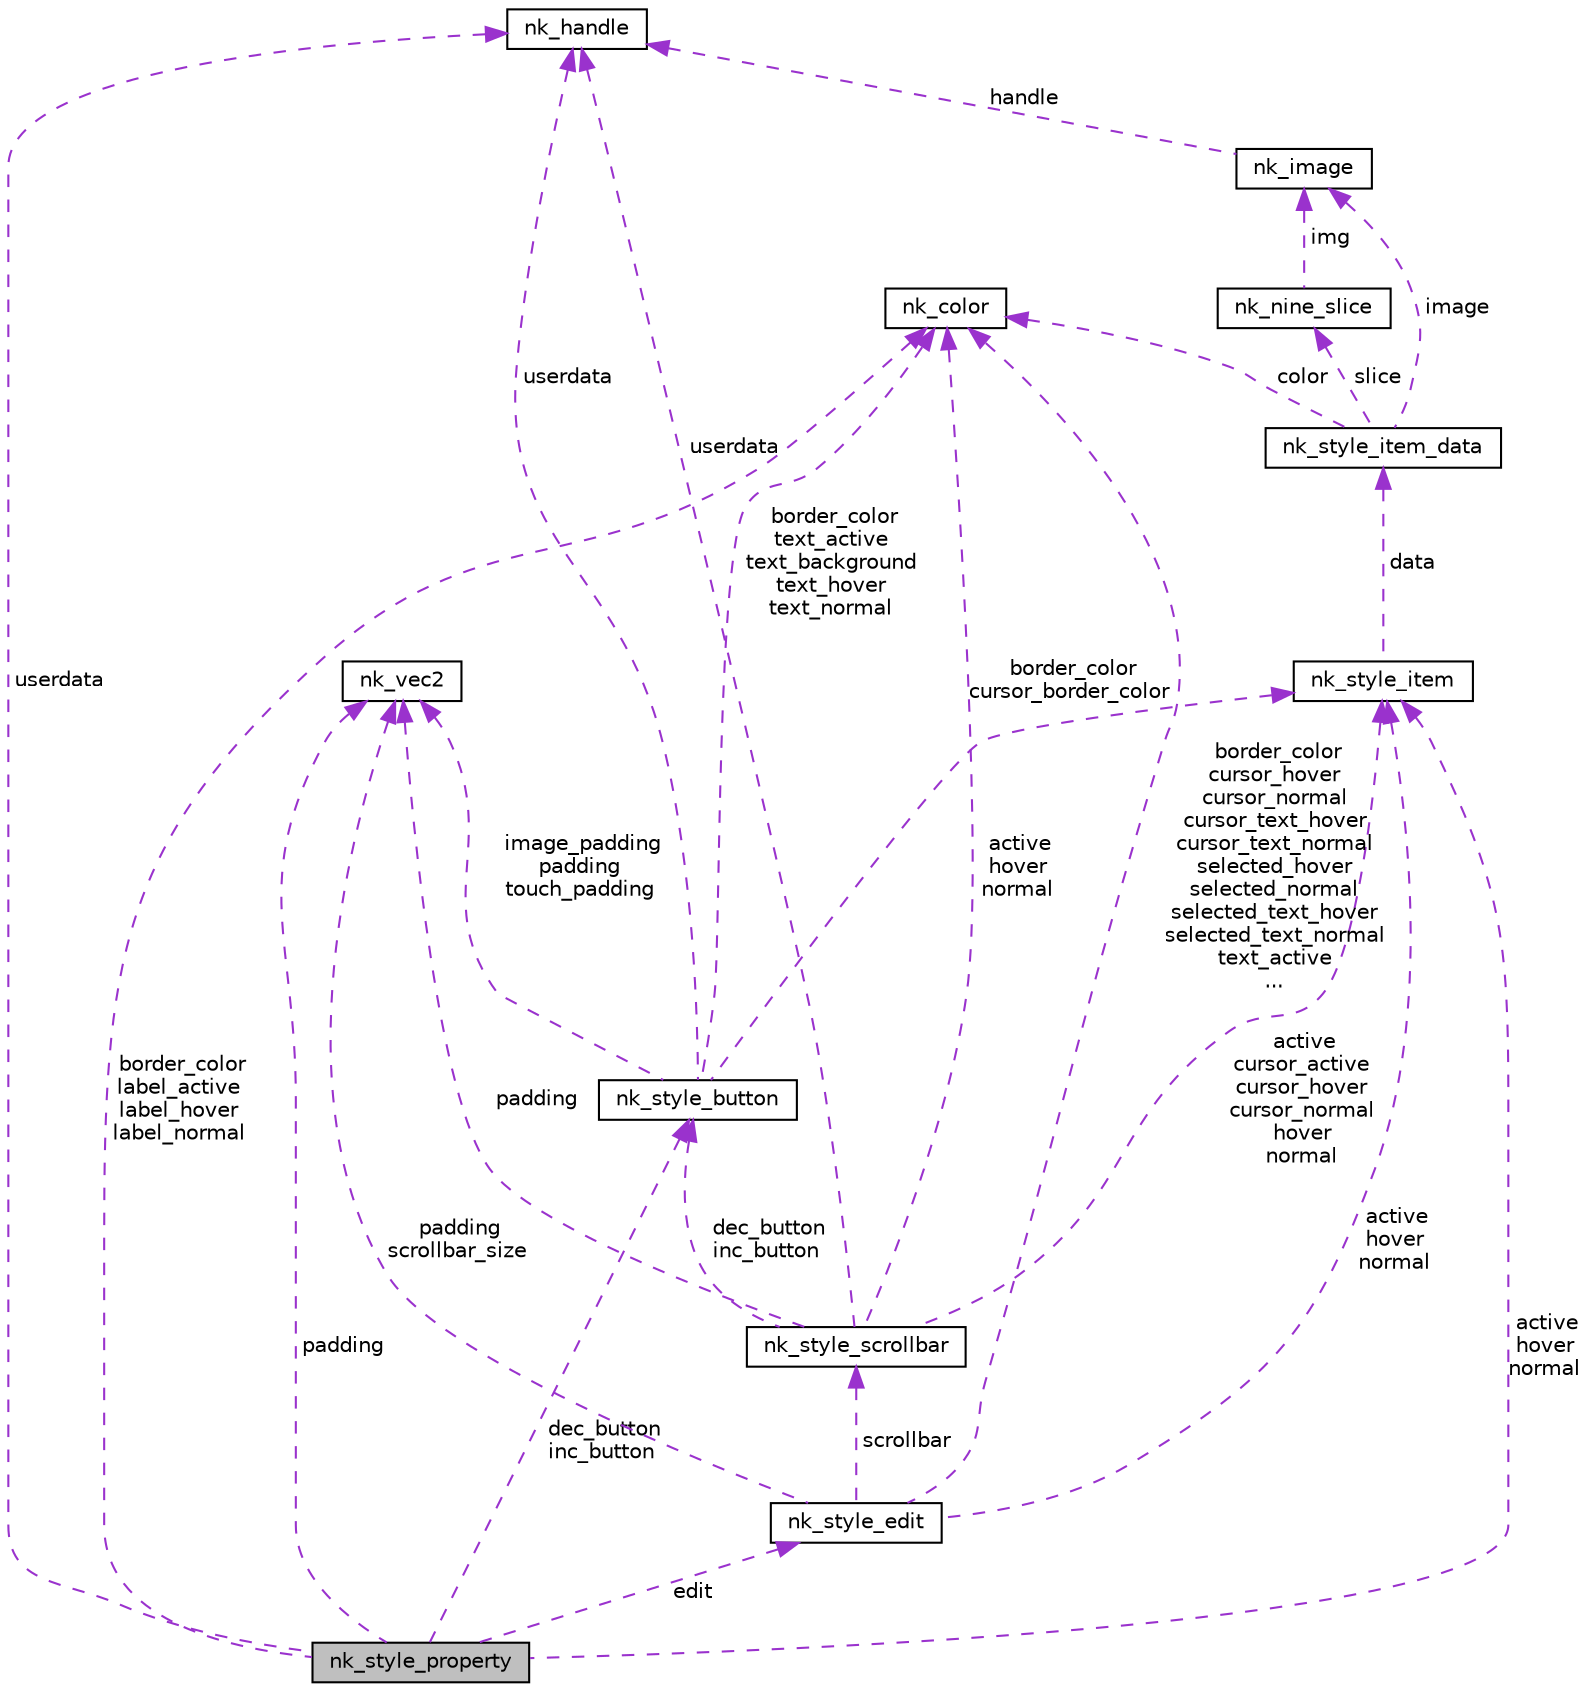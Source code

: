 digraph "nk_style_property"
{
 // LATEX_PDF_SIZE
  edge [fontname="Helvetica",fontsize="10",labelfontname="Helvetica",labelfontsize="10"];
  node [fontname="Helvetica",fontsize="10",shape=record];
  Node1 [label="nk_style_property",height=0.2,width=0.4,color="black", fillcolor="grey75", style="filled", fontcolor="black",tooltip=" "];
  Node2 -> Node1 [dir="back",color="darkorchid3",fontsize="10",style="dashed",label=" active\nhover\nnormal" ,fontname="Helvetica"];
  Node2 [label="nk_style_item",height=0.2,width=0.4,color="black", fillcolor="white", style="filled",URL="$structnk__style__item.html",tooltip=" "];
  Node3 -> Node2 [dir="back",color="darkorchid3",fontsize="10",style="dashed",label=" data" ,fontname="Helvetica"];
  Node3 [label="nk_style_item_data",height=0.2,width=0.4,color="black", fillcolor="white", style="filled",URL="$unionnk__style__item__data.html",tooltip=" "];
  Node4 -> Node3 [dir="back",color="darkorchid3",fontsize="10",style="dashed",label=" color" ,fontname="Helvetica"];
  Node4 [label="nk_color",height=0.2,width=0.4,color="black", fillcolor="white", style="filled",URL="$structnk__color.html",tooltip=" "];
  Node5 -> Node3 [dir="back",color="darkorchid3",fontsize="10",style="dashed",label=" image" ,fontname="Helvetica"];
  Node5 [label="nk_image",height=0.2,width=0.4,color="black", fillcolor="white", style="filled",URL="$structnk__image.html",tooltip=" "];
  Node6 -> Node5 [dir="back",color="darkorchid3",fontsize="10",style="dashed",label=" handle" ,fontname="Helvetica"];
  Node6 [label="nk_handle",height=0.2,width=0.4,color="black", fillcolor="white", style="filled",URL="$unionnk__handle.html",tooltip=" "];
  Node7 -> Node3 [dir="back",color="darkorchid3",fontsize="10",style="dashed",label=" slice" ,fontname="Helvetica"];
  Node7 [label="nk_nine_slice",height=0.2,width=0.4,color="black", fillcolor="white", style="filled",URL="$structnk__nine__slice.html",tooltip=" "];
  Node5 -> Node7 [dir="back",color="darkorchid3",fontsize="10",style="dashed",label=" img" ,fontname="Helvetica"];
  Node4 -> Node1 [dir="back",color="darkorchid3",fontsize="10",style="dashed",label=" border_color\nlabel_active\nlabel_hover\nlabel_normal" ,fontname="Helvetica"];
  Node8 -> Node1 [dir="back",color="darkorchid3",fontsize="10",style="dashed",label=" dec_button\ninc_button" ,fontname="Helvetica"];
  Node8 [label="nk_style_button",height=0.2,width=0.4,color="black", fillcolor="white", style="filled",URL="$structnk__style__button.html",tooltip=" "];
  Node2 -> Node8 [dir="back",color="darkorchid3",fontsize="10",style="dashed",label=" active\nhover\nnormal" ,fontname="Helvetica"];
  Node4 -> Node8 [dir="back",color="darkorchid3",fontsize="10",style="dashed",label=" border_color\ntext_active\ntext_background\ntext_hover\ntext_normal" ,fontname="Helvetica"];
  Node9 -> Node8 [dir="back",color="darkorchid3",fontsize="10",style="dashed",label=" image_padding\npadding\ntouch_padding" ,fontname="Helvetica"];
  Node9 [label="nk_vec2",height=0.2,width=0.4,color="black", fillcolor="white", style="filled",URL="$structnk__vec2.html",tooltip=" "];
  Node6 -> Node8 [dir="back",color="darkorchid3",fontsize="10",style="dashed",label=" userdata" ,fontname="Helvetica"];
  Node9 -> Node1 [dir="back",color="darkorchid3",fontsize="10",style="dashed",label=" padding" ,fontname="Helvetica"];
  Node10 -> Node1 [dir="back",color="darkorchid3",fontsize="10",style="dashed",label=" edit" ,fontname="Helvetica"];
  Node10 [label="nk_style_edit",height=0.2,width=0.4,color="black", fillcolor="white", style="filled",URL="$structnk__style__edit.html",tooltip=" "];
  Node2 -> Node10 [dir="back",color="darkorchid3",fontsize="10",style="dashed",label=" active\nhover\nnormal" ,fontname="Helvetica"];
  Node4 -> Node10 [dir="back",color="darkorchid3",fontsize="10",style="dashed",label=" border_color\ncursor_hover\ncursor_normal\ncursor_text_hover\ncursor_text_normal\nselected_hover\nselected_normal\nselected_text_hover\nselected_text_normal\ntext_active\n..." ,fontname="Helvetica"];
  Node9 -> Node10 [dir="back",color="darkorchid3",fontsize="10",style="dashed",label=" padding\nscrollbar_size" ,fontname="Helvetica"];
  Node11 -> Node10 [dir="back",color="darkorchid3",fontsize="10",style="dashed",label=" scrollbar" ,fontname="Helvetica"];
  Node11 [label="nk_style_scrollbar",height=0.2,width=0.4,color="black", fillcolor="white", style="filled",URL="$structnk__style__scrollbar.html",tooltip=" "];
  Node2 -> Node11 [dir="back",color="darkorchid3",fontsize="10",style="dashed",label=" active\ncursor_active\ncursor_hover\ncursor_normal\nhover\nnormal" ,fontname="Helvetica"];
  Node4 -> Node11 [dir="back",color="darkorchid3",fontsize="10",style="dashed",label=" border_color\ncursor_border_color" ,fontname="Helvetica"];
  Node8 -> Node11 [dir="back",color="darkorchid3",fontsize="10",style="dashed",label=" dec_button\ninc_button" ,fontname="Helvetica"];
  Node9 -> Node11 [dir="back",color="darkorchid3",fontsize="10",style="dashed",label=" padding" ,fontname="Helvetica"];
  Node6 -> Node11 [dir="back",color="darkorchid3",fontsize="10",style="dashed",label=" userdata" ,fontname="Helvetica"];
  Node6 -> Node1 [dir="back",color="darkorchid3",fontsize="10",style="dashed",label=" userdata" ,fontname="Helvetica"];
}
